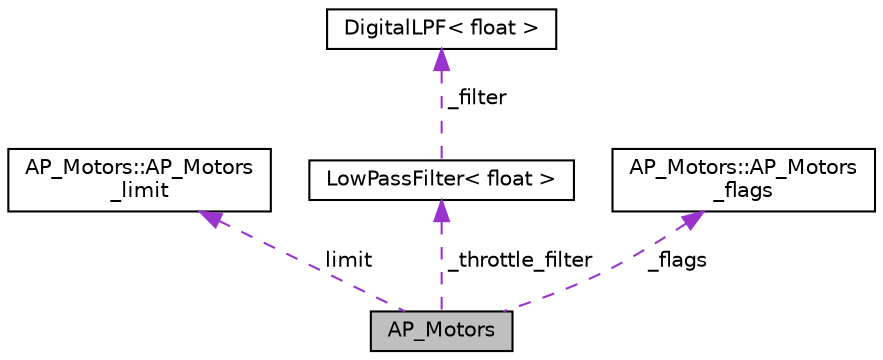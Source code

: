 digraph "AP_Motors"
{
 // INTERACTIVE_SVG=YES
  edge [fontname="Helvetica",fontsize="10",labelfontname="Helvetica",labelfontsize="10"];
  node [fontname="Helvetica",fontsize="10",shape=record];
  Node1 [label="AP_Motors",height=0.2,width=0.4,color="black", fillcolor="grey75", style="filled", fontcolor="black"];
  Node2 -> Node1 [dir="back",color="darkorchid3",fontsize="10",style="dashed",label=" limit" ,fontname="Helvetica"];
  Node2 [label="AP_Motors::AP_Motors\l_limit",height=0.2,width=0.4,color="black", fillcolor="white", style="filled",URL="$structAP__Motors_1_1AP__Motors__limit.html"];
  Node3 -> Node1 [dir="back",color="darkorchid3",fontsize="10",style="dashed",label=" _throttle_filter" ,fontname="Helvetica"];
  Node3 [label="LowPassFilter\< float \>",height=0.2,width=0.4,color="black", fillcolor="white", style="filled",URL="$classLowPassFilter.html"];
  Node4 -> Node3 [dir="back",color="darkorchid3",fontsize="10",style="dashed",label=" _filter" ,fontname="Helvetica"];
  Node4 [label="DigitalLPF\< float \>",height=0.2,width=0.4,color="black", fillcolor="white", style="filled",URL="$classDigitalLPF.html"];
  Node5 -> Node1 [dir="back",color="darkorchid3",fontsize="10",style="dashed",label=" _flags" ,fontname="Helvetica"];
  Node5 [label="AP_Motors::AP_Motors\l_flags",height=0.2,width=0.4,color="black", fillcolor="white", style="filled",URL="$structAP__Motors_1_1AP__Motors__flags.html"];
}
